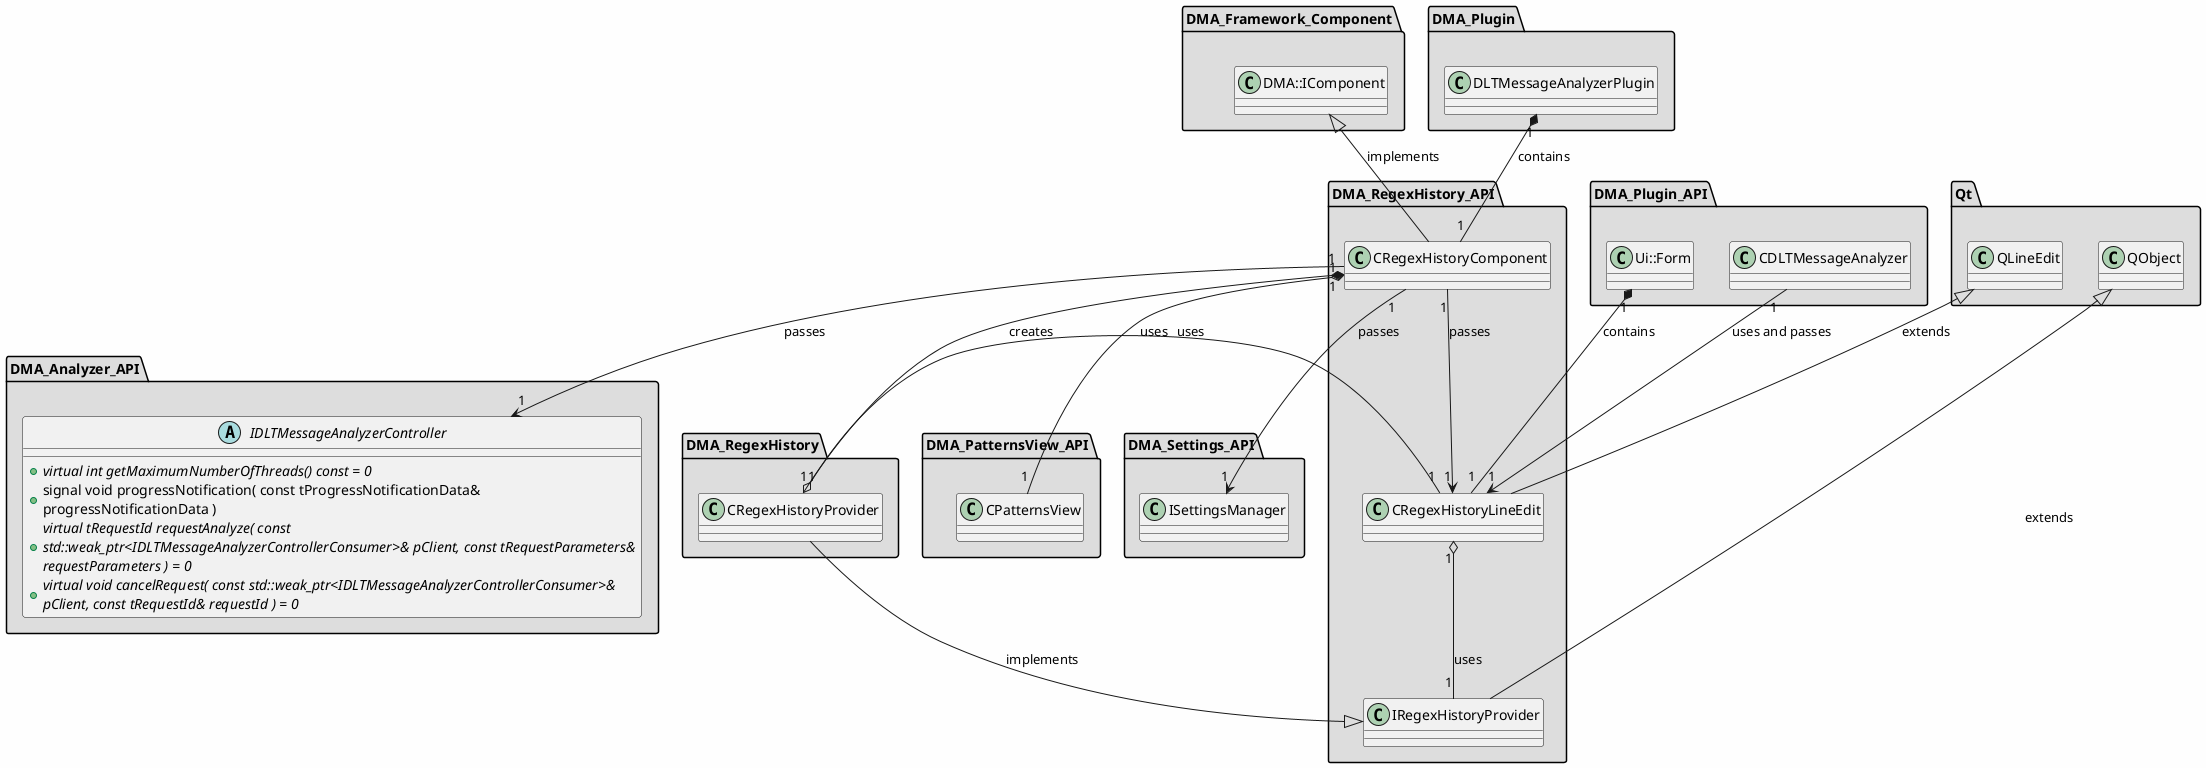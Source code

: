 
@startuml

skinparam backgroundColor #FEFEFE
skinparam wrapWidth 600
package "DMA_Analyzer_API" #DDDDDD
{

abstract class "IDLTMessageAnalyzerController"
{
    + {abstract} virtual int getMaximumNumberOfThreads() const = 0
    + signal void progressNotification( const tProgressNotificationData& progressNotificationData )
    + {abstract} virtual tRequestId requestAnalyze( const std::weak_ptr<IDLTMessageAnalyzerControllerConsumer>& pClient, const tRequestParameters& requestParameters ) = 0
    + {abstract} virtual void cancelRequest( const std::weak_ptr<IDLTMessageAnalyzerControllerConsumer>& pClient, const tRequestId& requestId ) = 0
}

}

package "DMA_Framework_Component" #DDDDDD
{

class "DMA::IComponent"
{
}

}

package "DMA_PatternsView_API" #DDDDDD
{

class "CPatternsView"
{
}

}

package "DMA_Plugin" #DDDDDD
{

class "DLTMessageAnalyzerPlugin"
{
}

}

package "DMA_Plugin_API" #DDDDDD
{

class "CDLTMessageAnalyzer"
{
}

class "Ui::Form"
{
}

}

package "DMA_RegexHistory" #DDDDDD
{

class "CRegexHistoryProvider"
{
}

}

package "DMA_RegexHistory_API" #DDDDDD
{

class "CRegexHistoryComponent"
{
}

class "CRegexHistoryLineEdit"
{
}

class "IRegexHistoryProvider"
{
}

}

package "DMA_Settings_API" #DDDDDD
{

class "ISettingsManager"
{
}

}

package "Qt" #DDDDDD
{

class "QLineEdit"
{
}

class "QObject"
{
}

}

'====================Inheritance section====================
IRegexHistoryProvider <|-- CRegexHistoryProvider : implements
DMA::IComponent <|-- CRegexHistoryComponent : implements
QLineEdit <|-- CRegexHistoryLineEdit : extends
QObject <|-- IRegexHistoryProvider : extends

'====================Dependencies section====================
DLTMessageAnalyzerPlugin "1" *-- "1" CRegexHistoryComponent : contains
CDLTMessageAnalyzer "1" --> "1" CRegexHistoryLineEdit : uses and passes
Ui::Form "1" *-- "1" CRegexHistoryLineEdit : contains
CRegexHistoryProvider "1" o-- "1" CRegexHistoryLineEdit : uses
CRegexHistoryComponent "1" o-- "1" CPatternsView : uses
CRegexHistoryComponent "1" --> "1" CRegexHistoryLineEdit : passes
CRegexHistoryComponent "1" *-- "1" CRegexHistoryProvider : creates
CRegexHistoryComponent "1" --> "1" IDLTMessageAnalyzerController : passes
CRegexHistoryComponent "1" --> "1" ISettingsManager : passes
CRegexHistoryLineEdit "1" o-- "1" IRegexHistoryProvider : uses

@enduml